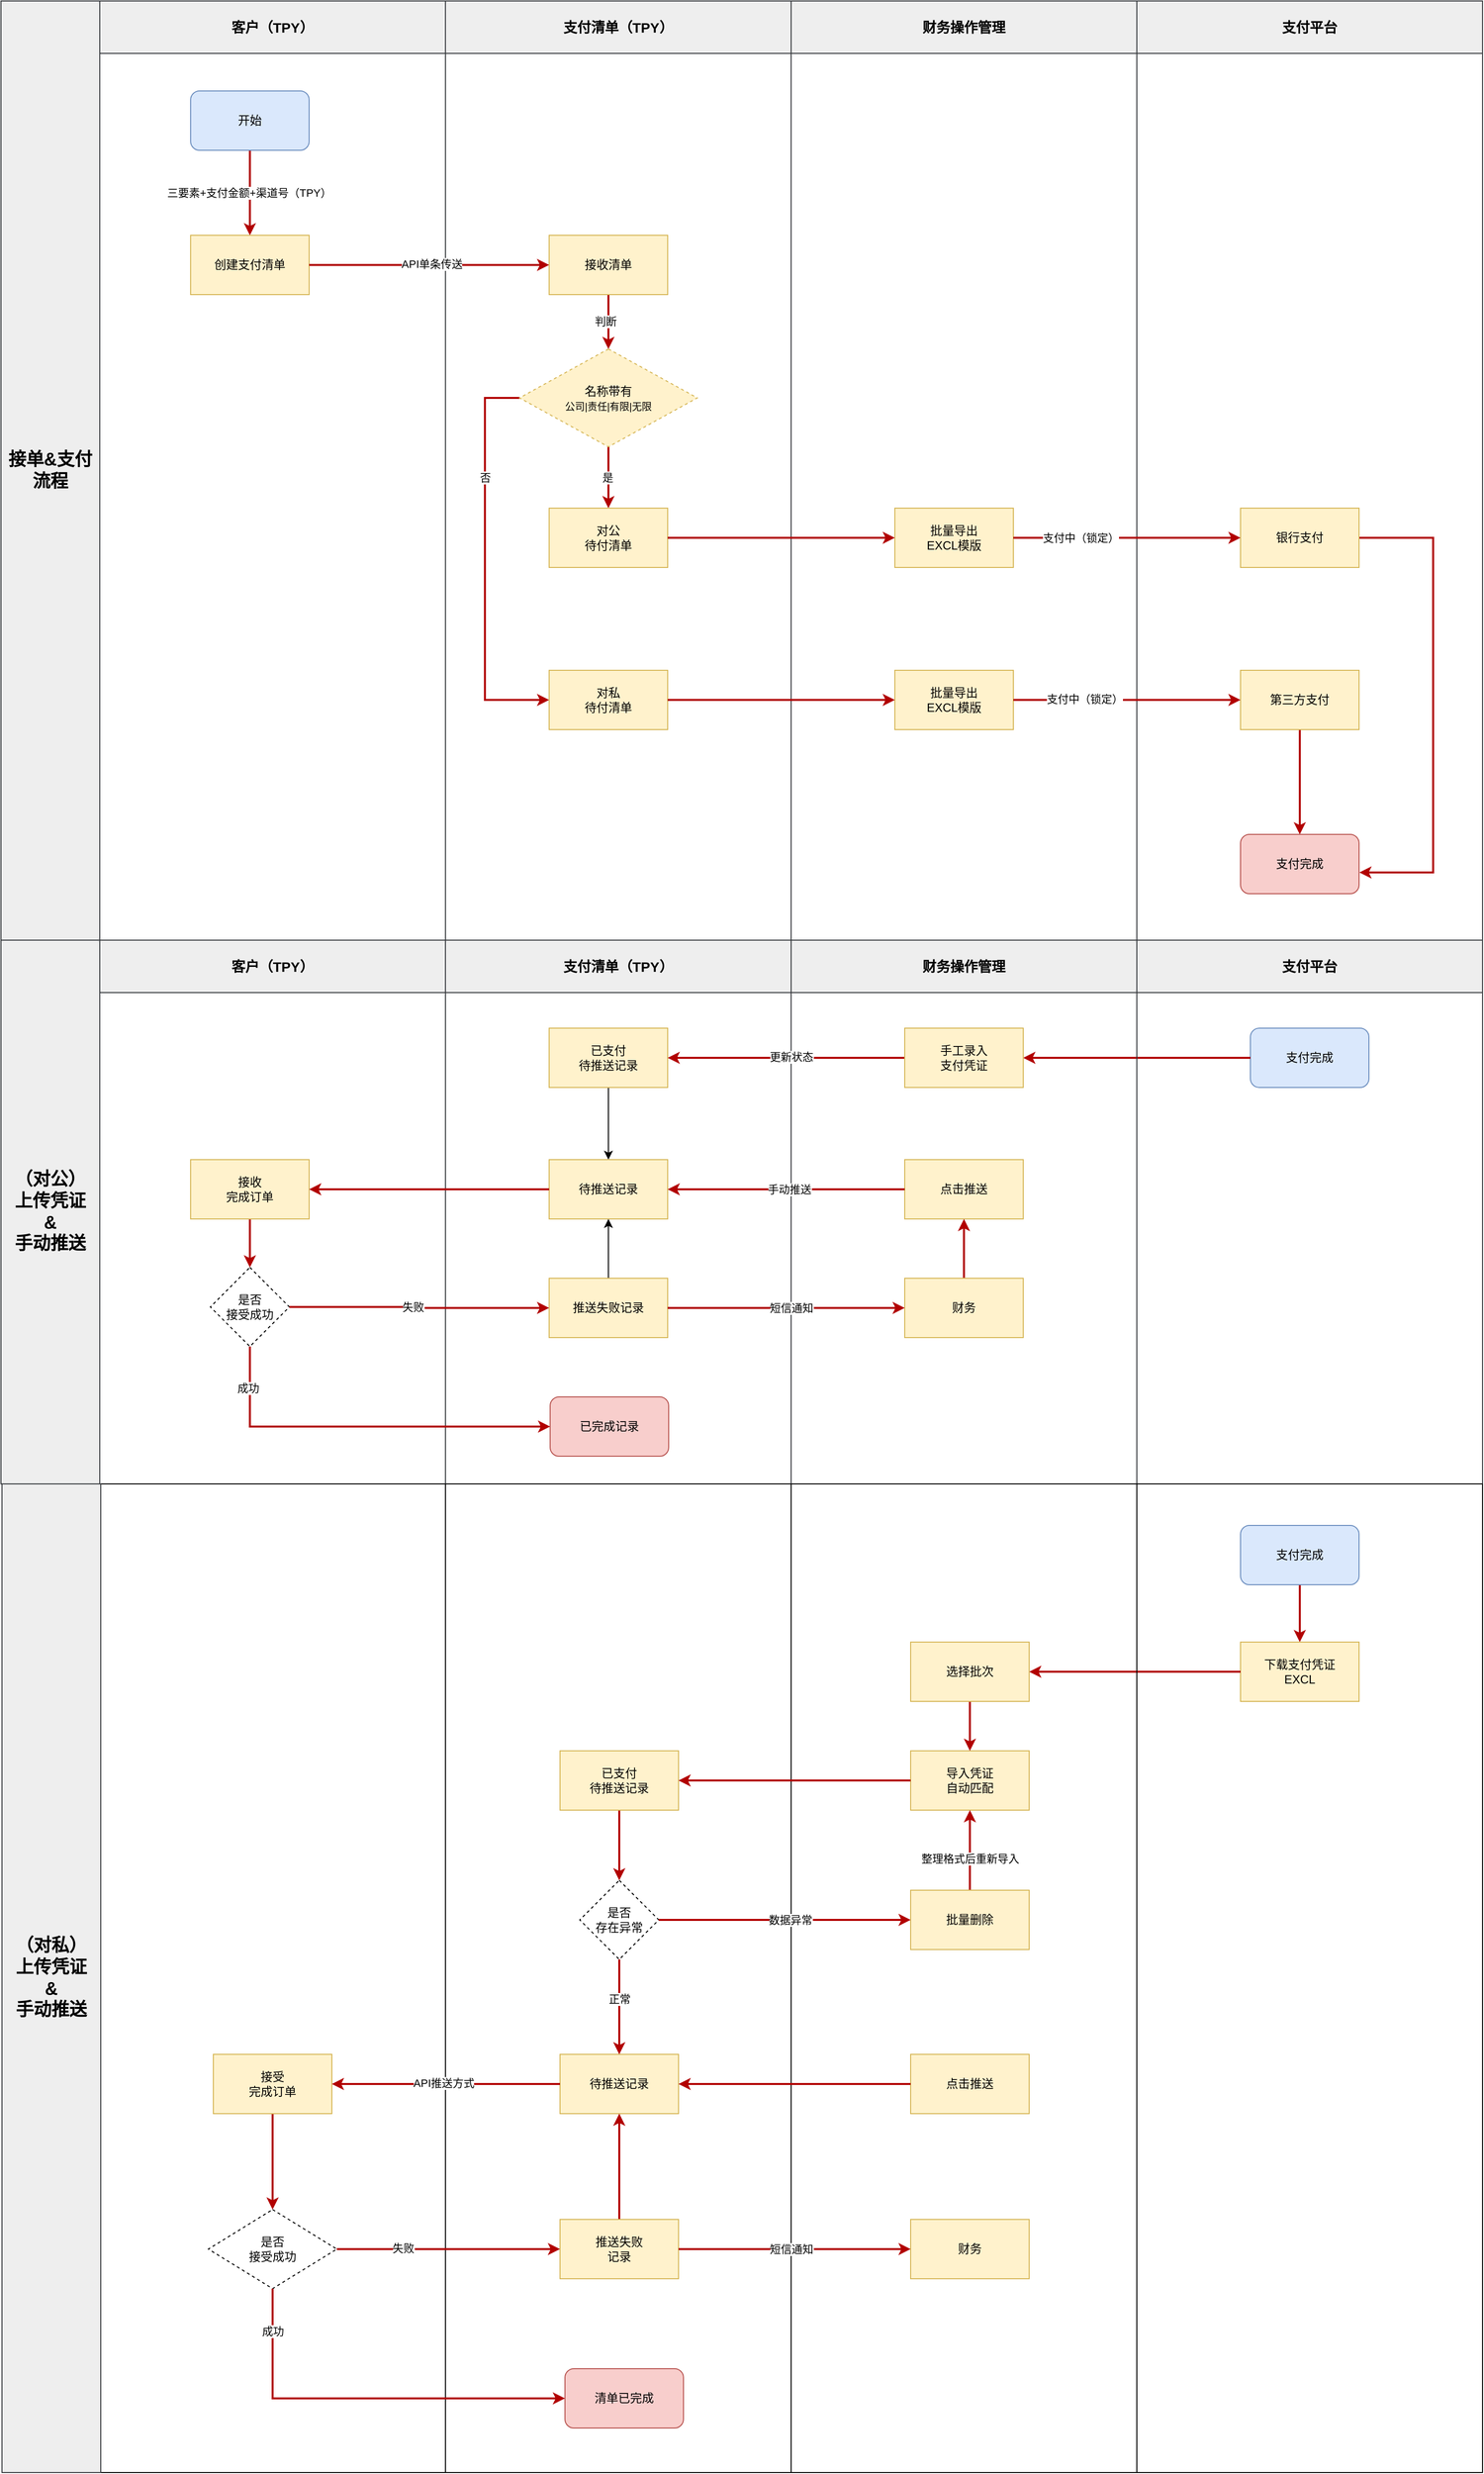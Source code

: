 <mxfile version="21.6.8" type="github">
  <diagram name="第 1 页" id="fxrkG2htSmhJT_0z3Aou">
    <mxGraphModel dx="2261" dy="790" grid="1" gridSize="10" guides="1" tooltips="1" connect="1" arrows="1" fold="1" page="1" pageScale="1" pageWidth="827" pageHeight="1169" math="0" shadow="0">
      <root>
        <mxCell id="0" />
        <mxCell id="1" parent="0" />
        <mxCell id="FZ6v5sqUs1EsnQ-WUJlG-2" value="客户（TPY）" style="swimlane;whiteSpace=wrap;html=1;startSize=53;movable=1;resizable=1;rotatable=1;deletable=1;editable=1;locked=0;connectable=1;fillColor=#eeeeee;strokeColor=#36393d;fontSize=14;" parent="1" vertex="1">
          <mxGeometry x="-680" y="30" width="350" height="950" as="geometry">
            <mxRectangle x="110" y="180" width="140" height="30" as="alternateBounds" />
          </mxGeometry>
        </mxCell>
        <mxCell id="FZ6v5sqUs1EsnQ-WUJlG-105" style="edgeStyle=orthogonalEdgeStyle;rounded=0;orthogonalLoop=1;jettySize=auto;html=1;exitX=0.5;exitY=1;exitDx=0;exitDy=0;entryX=0.5;entryY=0;entryDx=0;entryDy=0;fillColor=#e51400;strokeColor=#B20000;strokeWidth=2;" parent="FZ6v5sqUs1EsnQ-WUJlG-2" source="FZ6v5sqUs1EsnQ-WUJlG-101" target="FZ6v5sqUs1EsnQ-WUJlG-103" edge="1">
          <mxGeometry relative="1" as="geometry" />
        </mxCell>
        <mxCell id="FZ6v5sqUs1EsnQ-WUJlG-106" value="三要素+支付金额+渠道号（TPY）" style="edgeLabel;html=1;align=center;verticalAlign=middle;resizable=0;points=[];" parent="FZ6v5sqUs1EsnQ-WUJlG-105" vertex="1" connectable="0">
          <mxGeometry y="-1" relative="1" as="geometry">
            <mxPoint as="offset" />
          </mxGeometry>
        </mxCell>
        <mxCell id="FZ6v5sqUs1EsnQ-WUJlG-101" value="开始" style="rounded=1;whiteSpace=wrap;html=1;verticalAlign=middle;align=center;fillColor=#dae8fc;strokeColor=#6c8ebf;" parent="FZ6v5sqUs1EsnQ-WUJlG-2" vertex="1">
          <mxGeometry x="92" y="91" width="120" height="60" as="geometry" />
        </mxCell>
        <mxCell id="FZ6v5sqUs1EsnQ-WUJlG-103" value="创建支付清单" style="rounded=0;whiteSpace=wrap;html=1;verticalAlign=middle;align=center;fillColor=#fff2cc;strokeColor=#d6b656;" parent="FZ6v5sqUs1EsnQ-WUJlG-2" vertex="1">
          <mxGeometry x="92" y="237" width="120" height="60" as="geometry" />
        </mxCell>
        <mxCell id="FZ6v5sqUs1EsnQ-WUJlG-98" value="接单&amp;amp;支付流程" style="rounded=0;whiteSpace=wrap;html=1;fillColor=#eeeeee;strokeColor=#36393d;fontSize=18;fontStyle=1" parent="1" vertex="1">
          <mxGeometry x="-780" y="30" width="100" height="950" as="geometry" />
        </mxCell>
        <mxCell id="FZ6v5sqUs1EsnQ-WUJlG-107" value="支付清单（TPY）" style="swimlane;whiteSpace=wrap;html=1;startSize=53;movable=1;resizable=1;rotatable=1;deletable=1;editable=1;locked=0;connectable=1;fillColor=#eeeeee;strokeColor=#36393d;fontSize=14;" parent="1" vertex="1">
          <mxGeometry x="-330" y="30" width="350" height="950" as="geometry">
            <mxRectangle x="110" y="180" width="140" height="30" as="alternateBounds" />
          </mxGeometry>
        </mxCell>
        <mxCell id="FZ6v5sqUs1EsnQ-WUJlG-119" style="edgeStyle=orthogonalEdgeStyle;rounded=0;orthogonalLoop=1;jettySize=auto;html=1;exitX=0.5;exitY=1;exitDx=0;exitDy=0;entryX=0.5;entryY=0;entryDx=0;entryDy=0;fillColor=#e51400;strokeColor=#B20000;strokeWidth=2;" parent="FZ6v5sqUs1EsnQ-WUJlG-107" source="FZ6v5sqUs1EsnQ-WUJlG-111" target="FZ6v5sqUs1EsnQ-WUJlG-114" edge="1">
          <mxGeometry relative="1" as="geometry" />
        </mxCell>
        <mxCell id="FZ6v5sqUs1EsnQ-WUJlG-156" value="判断" style="edgeLabel;html=1;align=center;verticalAlign=middle;resizable=0;points=[];" parent="FZ6v5sqUs1EsnQ-WUJlG-119" vertex="1" connectable="0">
          <mxGeometry x="-0.025" y="-3" relative="1" as="geometry">
            <mxPoint as="offset" />
          </mxGeometry>
        </mxCell>
        <mxCell id="FZ6v5sqUs1EsnQ-WUJlG-111" value="接收清单" style="rounded=0;whiteSpace=wrap;html=1;verticalAlign=middle;align=center;fillColor=#fff2cc;strokeColor=#d6b656;" parent="FZ6v5sqUs1EsnQ-WUJlG-107" vertex="1">
          <mxGeometry x="105" y="237" width="120" height="60" as="geometry" />
        </mxCell>
        <mxCell id="FZ6v5sqUs1EsnQ-WUJlG-123" style="edgeStyle=orthogonalEdgeStyle;rounded=0;orthogonalLoop=1;jettySize=auto;html=1;exitX=0.5;exitY=1;exitDx=0;exitDy=0;entryX=0.5;entryY=0;entryDx=0;entryDy=0;fillColor=#e51400;strokeColor=#B20000;strokeWidth=2;" parent="FZ6v5sqUs1EsnQ-WUJlG-107" source="FZ6v5sqUs1EsnQ-WUJlG-114" target="FZ6v5sqUs1EsnQ-WUJlG-122" edge="1">
          <mxGeometry relative="1" as="geometry" />
        </mxCell>
        <mxCell id="FZ6v5sqUs1EsnQ-WUJlG-124" value="是" style="edgeLabel;html=1;align=center;verticalAlign=middle;resizable=0;points=[];" parent="FZ6v5sqUs1EsnQ-WUJlG-123" vertex="1" connectable="0">
          <mxGeometry relative="1" as="geometry">
            <mxPoint x="-1" as="offset" />
          </mxGeometry>
        </mxCell>
        <mxCell id="FZ6v5sqUs1EsnQ-WUJlG-133" style="edgeStyle=orthogonalEdgeStyle;rounded=0;orthogonalLoop=1;jettySize=auto;html=1;exitX=0;exitY=0.5;exitDx=0;exitDy=0;entryX=0;entryY=0.5;entryDx=0;entryDy=0;fillColor=#e51400;strokeColor=#B20000;strokeWidth=2;" parent="FZ6v5sqUs1EsnQ-WUJlG-107" source="FZ6v5sqUs1EsnQ-WUJlG-114" target="FZ6v5sqUs1EsnQ-WUJlG-132" edge="1">
          <mxGeometry relative="1" as="geometry">
            <Array as="points">
              <mxPoint x="40" y="402" />
              <mxPoint x="40" y="707" />
            </Array>
          </mxGeometry>
        </mxCell>
        <mxCell id="FZ6v5sqUs1EsnQ-WUJlG-135" value="否" style="edgeLabel;html=1;align=center;verticalAlign=middle;resizable=0;points=[];" parent="FZ6v5sqUs1EsnQ-WUJlG-133" vertex="1" connectable="0">
          <mxGeometry x="-0.154" relative="1" as="geometry">
            <mxPoint y="-56" as="offset" />
          </mxGeometry>
        </mxCell>
        <mxCell id="FZ6v5sqUs1EsnQ-WUJlG-114" value="名称带有&lt;br style=&quot;border-color: var(--border-color); font-size: 10px;&quot;&gt;&lt;span style=&quot;font-size: 10px;&quot;&gt;公司|责任|有限|无限&lt;/span&gt;" style="rhombus;whiteSpace=wrap;html=1;dashed=1;fillColor=#fff2cc;strokeColor=#d6b656;" parent="FZ6v5sqUs1EsnQ-WUJlG-107" vertex="1">
          <mxGeometry x="75" y="352" width="180" height="99" as="geometry" />
        </mxCell>
        <mxCell id="FZ6v5sqUs1EsnQ-WUJlG-122" value="对公&lt;br&gt;待付清单" style="rounded=0;whiteSpace=wrap;html=1;verticalAlign=middle;align=center;fillColor=#fff2cc;strokeColor=#d6b656;" parent="FZ6v5sqUs1EsnQ-WUJlG-107" vertex="1">
          <mxGeometry x="105" y="513" width="120" height="60" as="geometry" />
        </mxCell>
        <mxCell id="FZ6v5sqUs1EsnQ-WUJlG-132" value="对私&lt;br&gt;待付清单" style="rounded=0;whiteSpace=wrap;html=1;verticalAlign=middle;align=center;fillColor=#fff2cc;strokeColor=#d6b656;" parent="FZ6v5sqUs1EsnQ-WUJlG-107" vertex="1">
          <mxGeometry x="105" y="677" width="120" height="60" as="geometry" />
        </mxCell>
        <mxCell id="FZ6v5sqUs1EsnQ-WUJlG-120" style="edgeStyle=orthogonalEdgeStyle;rounded=0;orthogonalLoop=1;jettySize=auto;html=1;exitX=1;exitY=0.5;exitDx=0;exitDy=0;entryX=0;entryY=0.5;entryDx=0;entryDy=0;fillColor=#e51400;strokeColor=#B20000;strokeWidth=2;" parent="1" source="FZ6v5sqUs1EsnQ-WUJlG-103" target="FZ6v5sqUs1EsnQ-WUJlG-111" edge="1">
          <mxGeometry relative="1" as="geometry" />
        </mxCell>
        <mxCell id="FZ6v5sqUs1EsnQ-WUJlG-121" value="API单条传送" style="edgeLabel;html=1;align=center;verticalAlign=middle;resizable=0;points=[];" parent="FZ6v5sqUs1EsnQ-WUJlG-120" vertex="1" connectable="0">
          <mxGeometry x="0.021" relative="1" as="geometry">
            <mxPoint y="-1" as="offset" />
          </mxGeometry>
        </mxCell>
        <mxCell id="FZ6v5sqUs1EsnQ-WUJlG-136" value="财务操作管理" style="swimlane;whiteSpace=wrap;html=1;startSize=53;movable=1;resizable=1;rotatable=1;deletable=1;editable=1;locked=0;connectable=1;fillColor=#eeeeee;strokeColor=#36393d;fontSize=14;" parent="1" vertex="1">
          <mxGeometry x="20" y="30" width="350" height="950" as="geometry">
            <mxRectangle x="110" y="180" width="140" height="30" as="alternateBounds" />
          </mxGeometry>
        </mxCell>
        <mxCell id="FZ6v5sqUs1EsnQ-WUJlG-144" value="批量导出&lt;br&gt;EXCL模版" style="rounded=0;whiteSpace=wrap;html=1;verticalAlign=middle;align=center;fillColor=#fff2cc;strokeColor=#d6b656;" parent="FZ6v5sqUs1EsnQ-WUJlG-136" vertex="1">
          <mxGeometry x="105" y="513" width="120" height="60" as="geometry" />
        </mxCell>
        <mxCell id="FZ6v5sqUs1EsnQ-WUJlG-145" value="批量导出&lt;br&gt;EXCL模版" style="rounded=0;whiteSpace=wrap;html=1;verticalAlign=middle;align=center;fillColor=#fff2cc;strokeColor=#d6b656;" parent="FZ6v5sqUs1EsnQ-WUJlG-136" vertex="1">
          <mxGeometry x="105" y="677" width="120" height="60" as="geometry" />
        </mxCell>
        <mxCell id="FZ6v5sqUs1EsnQ-WUJlG-146" style="edgeStyle=orthogonalEdgeStyle;rounded=0;orthogonalLoop=1;jettySize=auto;html=1;exitX=1;exitY=0.5;exitDx=0;exitDy=0;entryX=0;entryY=0.5;entryDx=0;entryDy=0;fillColor=#e51400;strokeColor=#B20000;strokeWidth=2;" parent="1" source="FZ6v5sqUs1EsnQ-WUJlG-122" target="FZ6v5sqUs1EsnQ-WUJlG-144" edge="1">
          <mxGeometry relative="1" as="geometry" />
        </mxCell>
        <mxCell id="FZ6v5sqUs1EsnQ-WUJlG-147" style="edgeStyle=orthogonalEdgeStyle;rounded=0;orthogonalLoop=1;jettySize=auto;html=1;exitX=1;exitY=0.5;exitDx=0;exitDy=0;entryX=0;entryY=0.5;entryDx=0;entryDy=0;fillColor=#e51400;strokeColor=#B20000;strokeWidth=2;" parent="1" source="FZ6v5sqUs1EsnQ-WUJlG-132" target="FZ6v5sqUs1EsnQ-WUJlG-145" edge="1">
          <mxGeometry relative="1" as="geometry" />
        </mxCell>
        <mxCell id="FZ6v5sqUs1EsnQ-WUJlG-148" value="支付平台" style="swimlane;whiteSpace=wrap;html=1;startSize=53;movable=1;resizable=1;rotatable=1;deletable=1;editable=1;locked=0;connectable=1;fillColor=#eeeeee;strokeColor=#36393d;fontSize=14;" parent="1" vertex="1">
          <mxGeometry x="370" y="30" width="350" height="950" as="geometry">
            <mxRectangle x="110" y="180" width="140" height="30" as="alternateBounds" />
          </mxGeometry>
        </mxCell>
        <mxCell id="FZ6v5sqUs1EsnQ-WUJlG-155" style="edgeStyle=orthogonalEdgeStyle;rounded=0;orthogonalLoop=1;jettySize=auto;html=1;exitX=1;exitY=0.5;exitDx=0;exitDy=0;entryX=1.003;entryY=0.641;entryDx=0;entryDy=0;entryPerimeter=0;fillColor=#e51400;strokeColor=#B20000;strokeWidth=2;" parent="FZ6v5sqUs1EsnQ-WUJlG-148" source="FZ6v5sqUs1EsnQ-WUJlG-149" target="FZ6v5sqUs1EsnQ-WUJlG-153" edge="1">
          <mxGeometry relative="1" as="geometry">
            <Array as="points">
              <mxPoint x="300" y="543" />
              <mxPoint x="300" y="881" />
            </Array>
          </mxGeometry>
        </mxCell>
        <mxCell id="FZ6v5sqUs1EsnQ-WUJlG-149" value="银行支付" style="rounded=0;whiteSpace=wrap;html=1;verticalAlign=middle;align=center;fillColor=#fff2cc;strokeColor=#d6b656;" parent="FZ6v5sqUs1EsnQ-WUJlG-148" vertex="1">
          <mxGeometry x="105" y="513" width="120" height="60" as="geometry" />
        </mxCell>
        <mxCell id="FZ6v5sqUs1EsnQ-WUJlG-154" style="edgeStyle=orthogonalEdgeStyle;rounded=0;orthogonalLoop=1;jettySize=auto;html=1;exitX=0.5;exitY=1;exitDx=0;exitDy=0;entryX=0.5;entryY=0;entryDx=0;entryDy=0;fillColor=#e51400;strokeColor=#B20000;strokeWidth=2;" parent="FZ6v5sqUs1EsnQ-WUJlG-148" source="FZ6v5sqUs1EsnQ-WUJlG-150" target="FZ6v5sqUs1EsnQ-WUJlG-153" edge="1">
          <mxGeometry relative="1" as="geometry" />
        </mxCell>
        <mxCell id="FZ6v5sqUs1EsnQ-WUJlG-150" value="第三方支付" style="rounded=0;whiteSpace=wrap;html=1;verticalAlign=middle;align=center;fillColor=#fff2cc;strokeColor=#d6b656;" parent="FZ6v5sqUs1EsnQ-WUJlG-148" vertex="1">
          <mxGeometry x="105" y="677" width="120" height="60" as="geometry" />
        </mxCell>
        <mxCell id="FZ6v5sqUs1EsnQ-WUJlG-153" value="支付完成" style="rounded=1;whiteSpace=wrap;html=1;fillColor=#f8cecc;strokeColor=#b85450;" parent="FZ6v5sqUs1EsnQ-WUJlG-148" vertex="1">
          <mxGeometry x="105" y="843" width="120" height="60" as="geometry" />
        </mxCell>
        <mxCell id="FZ6v5sqUs1EsnQ-WUJlG-151" style="edgeStyle=orthogonalEdgeStyle;rounded=0;orthogonalLoop=1;jettySize=auto;html=1;exitX=1;exitY=0.5;exitDx=0;exitDy=0;entryX=0;entryY=0.5;entryDx=0;entryDy=0;fillColor=#e51400;strokeColor=#B20000;strokeWidth=2;" parent="1" source="FZ6v5sqUs1EsnQ-WUJlG-144" target="FZ6v5sqUs1EsnQ-WUJlG-149" edge="1">
          <mxGeometry relative="1" as="geometry" />
        </mxCell>
        <mxCell id="FZ6v5sqUs1EsnQ-WUJlG-157" value="支付中（锁定）" style="edgeLabel;html=1;align=center;verticalAlign=middle;resizable=0;points=[];" parent="FZ6v5sqUs1EsnQ-WUJlG-151" vertex="1" connectable="0">
          <mxGeometry x="-0.408" y="-3" relative="1" as="geometry">
            <mxPoint y="-3" as="offset" />
          </mxGeometry>
        </mxCell>
        <mxCell id="FZ6v5sqUs1EsnQ-WUJlG-152" style="edgeStyle=orthogonalEdgeStyle;rounded=0;orthogonalLoop=1;jettySize=auto;html=1;exitX=1;exitY=0.5;exitDx=0;exitDy=0;entryX=0;entryY=0.5;entryDx=0;entryDy=0;fillColor=#e51400;strokeColor=#B20000;strokeWidth=2;" parent="1" source="FZ6v5sqUs1EsnQ-WUJlG-145" target="FZ6v5sqUs1EsnQ-WUJlG-150" edge="1">
          <mxGeometry relative="1" as="geometry" />
        </mxCell>
        <mxCell id="FZ6v5sqUs1EsnQ-WUJlG-158" value="支付中（锁定）" style="edgeLabel;html=1;align=center;verticalAlign=middle;resizable=0;points=[];" parent="FZ6v5sqUs1EsnQ-WUJlG-152" vertex="1" connectable="0">
          <mxGeometry x="-0.378" y="2" relative="1" as="geometry">
            <mxPoint y="1" as="offset" />
          </mxGeometry>
        </mxCell>
        <mxCell id="FZ6v5sqUs1EsnQ-WUJlG-164" value="客户（TPY）" style="swimlane;whiteSpace=wrap;html=1;startSize=53;movable=1;resizable=1;rotatable=1;deletable=1;editable=1;locked=0;connectable=1;fillColor=#eeeeee;strokeColor=#36393d;fontSize=14;" parent="1" vertex="1">
          <mxGeometry x="-680" y="980" width="350" height="550" as="geometry">
            <mxRectangle x="110" y="180" width="140" height="30" as="alternateBounds" />
          </mxGeometry>
        </mxCell>
        <mxCell id="FZ6v5sqUs1EsnQ-WUJlG-233" style="edgeStyle=orthogonalEdgeStyle;rounded=0;orthogonalLoop=1;jettySize=auto;html=1;exitX=0.5;exitY=1;exitDx=0;exitDy=0;entryX=0.5;entryY=0;entryDx=0;entryDy=0;strokeWidth=2;fillColor=#e51400;strokeColor=#B20000;" parent="FZ6v5sqUs1EsnQ-WUJlG-164" source="FZ6v5sqUs1EsnQ-WUJlG-168" target="FZ6v5sqUs1EsnQ-WUJlG-232" edge="1">
          <mxGeometry relative="1" as="geometry" />
        </mxCell>
        <mxCell id="FZ6v5sqUs1EsnQ-WUJlG-168" value="接收&lt;br&gt;完成订单" style="rounded=0;whiteSpace=wrap;html=1;verticalAlign=middle;align=center;fillColor=#fff2cc;strokeColor=#d6b656;" parent="FZ6v5sqUs1EsnQ-WUJlG-164" vertex="1">
          <mxGeometry x="92" y="222" width="120" height="60" as="geometry" />
        </mxCell>
        <mxCell id="FZ6v5sqUs1EsnQ-WUJlG-232" value="是否&lt;br&gt;接受成功" style="rhombus;whiteSpace=wrap;html=1;dashed=1;" parent="FZ6v5sqUs1EsnQ-WUJlG-164" vertex="1">
          <mxGeometry x="112" y="331" width="80" height="80" as="geometry" />
        </mxCell>
        <mxCell id="FZ6v5sqUs1EsnQ-WUJlG-213" value="" style="swimlane;startSize=0;" parent="FZ6v5sqUs1EsnQ-WUJlG-164" vertex="1">
          <mxGeometry y="550" width="350" height="1000" as="geometry" />
        </mxCell>
        <mxCell id="FZ6v5sqUs1EsnQ-WUJlG-255" style="edgeStyle=orthogonalEdgeStyle;rounded=0;orthogonalLoop=1;jettySize=auto;html=1;exitX=0.5;exitY=1;exitDx=0;exitDy=0;entryX=0.5;entryY=0;entryDx=0;entryDy=0;fillColor=#e51400;strokeColor=#B20000;strokeWidth=2;" parent="FZ6v5sqUs1EsnQ-WUJlG-213" source="FZ6v5sqUs1EsnQ-WUJlG-225" target="FZ6v5sqUs1EsnQ-WUJlG-253" edge="1">
          <mxGeometry relative="1" as="geometry" />
        </mxCell>
        <mxCell id="FZ6v5sqUs1EsnQ-WUJlG-225" value="接受&lt;br&gt;完成订单" style="rounded=0;whiteSpace=wrap;html=1;verticalAlign=middle;align=center;fillColor=#fff2cc;strokeColor=#d6b656;" parent="FZ6v5sqUs1EsnQ-WUJlG-213" vertex="1">
          <mxGeometry x="115" y="577" width="120" height="60" as="geometry" />
        </mxCell>
        <mxCell id="FZ6v5sqUs1EsnQ-WUJlG-253" value="是否&lt;br&gt;接受成功" style="rhombus;whiteSpace=wrap;html=1;dashed=1;" parent="FZ6v5sqUs1EsnQ-WUJlG-213" vertex="1">
          <mxGeometry x="110" y="734" width="130" height="80" as="geometry" />
        </mxCell>
        <mxCell id="FZ6v5sqUs1EsnQ-WUJlG-169" value="（对公）&lt;br&gt;上传凭证&lt;br&gt;&amp;amp;&lt;br&gt;手动推送" style="rounded=0;whiteSpace=wrap;html=1;fillColor=#eeeeee;strokeColor=#36393d;fontSize=18;fontStyle=1" parent="1" vertex="1">
          <mxGeometry x="-780" y="980" width="100" height="550" as="geometry" />
        </mxCell>
        <mxCell id="FZ6v5sqUs1EsnQ-WUJlG-170" value="支付清单（TPY）" style="swimlane;whiteSpace=wrap;html=1;startSize=53;movable=1;resizable=1;rotatable=1;deletable=1;editable=1;locked=0;connectable=1;fillColor=#eeeeee;strokeColor=#36393d;fontSize=14;" parent="1" vertex="1">
          <mxGeometry x="-330" y="980" width="350" height="550" as="geometry">
            <mxRectangle x="110" y="180" width="140" height="30" as="alternateBounds" />
          </mxGeometry>
        </mxCell>
        <mxCell id="FZ6v5sqUs1EsnQ-WUJlG-231" style="edgeStyle=orthogonalEdgeStyle;rounded=0;orthogonalLoop=1;jettySize=auto;html=1;exitX=0.5;exitY=1;exitDx=0;exitDy=0;entryX=0.5;entryY=0;entryDx=0;entryDy=0;" parent="FZ6v5sqUs1EsnQ-WUJlG-170" source="FZ6v5sqUs1EsnQ-WUJlG-173" target="FZ6v5sqUs1EsnQ-WUJlG-228" edge="1">
          <mxGeometry relative="1" as="geometry" />
        </mxCell>
        <mxCell id="FZ6v5sqUs1EsnQ-WUJlG-173" value="已支付&lt;br&gt;待推送记录" style="rounded=0;whiteSpace=wrap;html=1;verticalAlign=middle;align=center;fillColor=#fff2cc;strokeColor=#d6b656;" parent="FZ6v5sqUs1EsnQ-WUJlG-170" vertex="1">
          <mxGeometry x="105" y="89" width="120" height="60" as="geometry" />
        </mxCell>
        <mxCell id="FZ6v5sqUs1EsnQ-WUJlG-228" value="待推送记录" style="rounded=0;whiteSpace=wrap;html=1;verticalAlign=middle;align=center;fillColor=#fff2cc;strokeColor=#d6b656;" parent="FZ6v5sqUs1EsnQ-WUJlG-170" vertex="1">
          <mxGeometry x="105" y="222" width="120" height="60" as="geometry" />
        </mxCell>
        <mxCell id="FZ6v5sqUs1EsnQ-WUJlG-193" value="已完成记录" style="rounded=1;whiteSpace=wrap;html=1;fillColor=#f8cecc;strokeColor=#b85450;" parent="FZ6v5sqUs1EsnQ-WUJlG-170" vertex="1">
          <mxGeometry x="106" y="462" width="120" height="60" as="geometry" />
        </mxCell>
        <mxCell id="kbjK1IBCzuBrz2MPu3hV-1" style="edgeStyle=orthogonalEdgeStyle;rounded=0;orthogonalLoop=1;jettySize=auto;html=1;exitX=0.5;exitY=0;exitDx=0;exitDy=0;entryX=0.5;entryY=1;entryDx=0;entryDy=0;" edge="1" parent="FZ6v5sqUs1EsnQ-WUJlG-170" source="FZ6v5sqUs1EsnQ-WUJlG-240" target="FZ6v5sqUs1EsnQ-WUJlG-228">
          <mxGeometry relative="1" as="geometry" />
        </mxCell>
        <mxCell id="FZ6v5sqUs1EsnQ-WUJlG-240" value="推送失败记录" style="rounded=0;whiteSpace=wrap;html=1;verticalAlign=middle;align=center;fillColor=#fff2cc;strokeColor=#d6b656;" parent="FZ6v5sqUs1EsnQ-WUJlG-170" vertex="1">
          <mxGeometry x="105" y="342" width="120" height="60" as="geometry" />
        </mxCell>
        <mxCell id="FZ6v5sqUs1EsnQ-WUJlG-216" value="（对私）&lt;br&gt;上传凭证&lt;br&gt;&amp;amp;&lt;br&gt;手动推送" style="rounded=0;whiteSpace=wrap;html=1;fillColor=#eeeeee;strokeColor=#36393d;fontSize=18;fontStyle=1" parent="FZ6v5sqUs1EsnQ-WUJlG-170" vertex="1">
          <mxGeometry x="-449" y="550" width="100" height="1000" as="geometry" />
        </mxCell>
        <mxCell id="FZ6v5sqUs1EsnQ-WUJlG-212" value="" style="swimlane;startSize=0;" parent="FZ6v5sqUs1EsnQ-WUJlG-170" vertex="1">
          <mxGeometry y="550" width="350" height="1000" as="geometry" />
        </mxCell>
        <mxCell id="FZ6v5sqUs1EsnQ-WUJlG-266" style="edgeStyle=orthogonalEdgeStyle;rounded=0;orthogonalLoop=1;jettySize=auto;html=1;exitX=0.5;exitY=1;exitDx=0;exitDy=0;entryX=0.5;entryY=0;entryDx=0;entryDy=0;fillColor=#e51400;strokeColor=#B20000;strokeWidth=2;" parent="FZ6v5sqUs1EsnQ-WUJlG-212" source="FZ6v5sqUs1EsnQ-WUJlG-222" target="FZ6v5sqUs1EsnQ-WUJlG-258" edge="1">
          <mxGeometry relative="1" as="geometry" />
        </mxCell>
        <mxCell id="FZ6v5sqUs1EsnQ-WUJlG-222" value="已支付&lt;br&gt;待推送记录" style="rounded=0;whiteSpace=wrap;html=1;verticalAlign=middle;align=center;fillColor=#fff2cc;strokeColor=#d6b656;" parent="FZ6v5sqUs1EsnQ-WUJlG-212" vertex="1">
          <mxGeometry x="116" y="270" width="120" height="60" as="geometry" />
        </mxCell>
        <mxCell id="FZ6v5sqUs1EsnQ-WUJlG-224" value="待推送记录" style="rounded=0;whiteSpace=wrap;html=1;verticalAlign=middle;align=center;fillColor=#fff2cc;strokeColor=#d6b656;" parent="FZ6v5sqUs1EsnQ-WUJlG-212" vertex="1">
          <mxGeometry x="116" y="577" width="120" height="60" as="geometry" />
        </mxCell>
        <mxCell id="FZ6v5sqUs1EsnQ-WUJlG-256" value="清单已完成" style="rounded=1;whiteSpace=wrap;html=1;fillColor=#f8cecc;strokeColor=#b85450;" parent="FZ6v5sqUs1EsnQ-WUJlG-212" vertex="1">
          <mxGeometry x="121" y="895" width="120" height="60" as="geometry" />
        </mxCell>
        <mxCell id="FZ6v5sqUs1EsnQ-WUJlG-269" style="edgeStyle=orthogonalEdgeStyle;rounded=0;orthogonalLoop=1;jettySize=auto;html=1;exitX=0.5;exitY=1;exitDx=0;exitDy=0;entryX=0.5;entryY=0;entryDx=0;entryDy=0;fillColor=#e51400;strokeColor=#B20000;strokeWidth=2;" parent="FZ6v5sqUs1EsnQ-WUJlG-212" source="FZ6v5sqUs1EsnQ-WUJlG-258" target="FZ6v5sqUs1EsnQ-WUJlG-224" edge="1">
          <mxGeometry relative="1" as="geometry" />
        </mxCell>
        <mxCell id="FZ6v5sqUs1EsnQ-WUJlG-270" value="正常" style="edgeLabel;html=1;align=center;verticalAlign=middle;resizable=0;points=[];" parent="FZ6v5sqUs1EsnQ-WUJlG-269" vertex="1" connectable="0">
          <mxGeometry x="-0.213" relative="1" as="geometry">
            <mxPoint y="2" as="offset" />
          </mxGeometry>
        </mxCell>
        <mxCell id="FZ6v5sqUs1EsnQ-WUJlG-258" value="是否&lt;br&gt;存在异常" style="rhombus;whiteSpace=wrap;html=1;dashed=1;" parent="FZ6v5sqUs1EsnQ-WUJlG-212" vertex="1">
          <mxGeometry x="136" y="401" width="80" height="80" as="geometry" />
        </mxCell>
        <mxCell id="kbjK1IBCzuBrz2MPu3hV-11" style="edgeStyle=orthogonalEdgeStyle;rounded=0;orthogonalLoop=1;jettySize=auto;html=1;exitX=0.5;exitY=0;exitDx=0;exitDy=0;fillColor=#e51400;strokeColor=#B20000;strokeWidth=2;" edge="1" parent="FZ6v5sqUs1EsnQ-WUJlG-212" source="FZ6v5sqUs1EsnQ-WUJlG-226" target="FZ6v5sqUs1EsnQ-WUJlG-224">
          <mxGeometry relative="1" as="geometry" />
        </mxCell>
        <mxCell id="FZ6v5sqUs1EsnQ-WUJlG-226" value="推送失败&lt;br&gt;记录" style="rounded=0;whiteSpace=wrap;html=1;verticalAlign=middle;align=center;fillColor=#fff2cc;strokeColor=#d6b656;" parent="FZ6v5sqUs1EsnQ-WUJlG-212" vertex="1">
          <mxGeometry x="116" y="744" width="120" height="60" as="geometry" />
        </mxCell>
        <mxCell id="FZ6v5sqUs1EsnQ-WUJlG-188" value="支付平台" style="swimlane;whiteSpace=wrap;html=1;startSize=53;movable=1;resizable=1;rotatable=1;deletable=1;editable=1;locked=0;connectable=1;fillColor=#eeeeee;strokeColor=#36393d;fontSize=14;" parent="1" vertex="1">
          <mxGeometry x="370" y="980" width="350" height="550" as="geometry">
            <mxRectangle x="110" y="180" width="140" height="30" as="alternateBounds" />
          </mxGeometry>
        </mxCell>
        <mxCell id="FZ6v5sqUs1EsnQ-WUJlG-167" value="支付完成" style="rounded=1;whiteSpace=wrap;html=1;verticalAlign=middle;align=center;fillColor=#dae8fc;strokeColor=#6c8ebf;" parent="FZ6v5sqUs1EsnQ-WUJlG-188" vertex="1">
          <mxGeometry x="115" y="89" width="120" height="60" as="geometry" />
        </mxCell>
        <mxCell id="FZ6v5sqUs1EsnQ-WUJlG-230" style="edgeStyle=orthogonalEdgeStyle;rounded=0;orthogonalLoop=1;jettySize=auto;html=1;exitX=0;exitY=0.5;exitDx=0;exitDy=0;entryX=1;entryY=0.5;entryDx=0;entryDy=0;strokeWidth=2;fillColor=#e51400;strokeColor=#B20000;" parent="1" source="FZ6v5sqUs1EsnQ-WUJlG-167" target="FZ6v5sqUs1EsnQ-WUJlG-198" edge="1">
          <mxGeometry relative="1" as="geometry" />
        </mxCell>
        <mxCell id="FZ6v5sqUs1EsnQ-WUJlG-235" style="edgeStyle=orthogonalEdgeStyle;rounded=0;orthogonalLoop=1;jettySize=auto;html=1;exitX=0;exitY=0.5;exitDx=0;exitDy=0;entryX=1;entryY=0.5;entryDx=0;entryDy=0;strokeWidth=2;fillColor=#e51400;strokeColor=#B20000;" parent="1" source="FZ6v5sqUs1EsnQ-WUJlG-228" target="FZ6v5sqUs1EsnQ-WUJlG-168" edge="1">
          <mxGeometry relative="1" as="geometry" />
        </mxCell>
        <mxCell id="FZ6v5sqUs1EsnQ-WUJlG-241" style="edgeStyle=orthogonalEdgeStyle;rounded=0;orthogonalLoop=1;jettySize=auto;html=1;exitX=1;exitY=0.5;exitDx=0;exitDy=0;entryX=0;entryY=0.5;entryDx=0;entryDy=0;strokeWidth=2;fillColor=#e51400;strokeColor=#B20000;" parent="1" source="FZ6v5sqUs1EsnQ-WUJlG-232" target="FZ6v5sqUs1EsnQ-WUJlG-240" edge="1">
          <mxGeometry relative="1" as="geometry" />
        </mxCell>
        <mxCell id="FZ6v5sqUs1EsnQ-WUJlG-249" value="失败" style="edgeLabel;html=1;align=center;verticalAlign=middle;resizable=0;points=[];" parent="FZ6v5sqUs1EsnQ-WUJlG-241" vertex="1" connectable="0">
          <mxGeometry x="-0.061" relative="1" as="geometry">
            <mxPoint x="1" as="offset" />
          </mxGeometry>
        </mxCell>
        <mxCell id="FZ6v5sqUs1EsnQ-WUJlG-247" style="edgeStyle=orthogonalEdgeStyle;rounded=0;orthogonalLoop=1;jettySize=auto;html=1;exitX=0.5;exitY=1;exitDx=0;exitDy=0;entryX=0;entryY=0.5;entryDx=0;entryDy=0;strokeWidth=2;fillColor=#e51400;strokeColor=#B20000;" parent="1" source="FZ6v5sqUs1EsnQ-WUJlG-232" target="FZ6v5sqUs1EsnQ-WUJlG-193" edge="1">
          <mxGeometry relative="1" as="geometry" />
        </mxCell>
        <mxCell id="FZ6v5sqUs1EsnQ-WUJlG-248" value="成功" style="edgeLabel;html=1;align=center;verticalAlign=middle;resizable=0;points=[];" parent="FZ6v5sqUs1EsnQ-WUJlG-247" vertex="1" connectable="0">
          <mxGeometry x="-0.783" y="-2" relative="1" as="geometry">
            <mxPoint as="offset" />
          </mxGeometry>
        </mxCell>
        <mxCell id="FZ6v5sqUs1EsnQ-WUJlG-278" style="edgeStyle=orthogonalEdgeStyle;rounded=0;orthogonalLoop=1;jettySize=auto;html=1;exitX=1;exitY=0.5;exitDx=0;exitDy=0;entryX=0;entryY=0.5;entryDx=0;entryDy=0;fillColor=#e51400;strokeColor=#B20000;strokeWidth=2;" parent="1" source="FZ6v5sqUs1EsnQ-WUJlG-253" target="FZ6v5sqUs1EsnQ-WUJlG-226" edge="1">
          <mxGeometry relative="1" as="geometry" />
        </mxCell>
        <mxCell id="FZ6v5sqUs1EsnQ-WUJlG-279" value="失败" style="edgeLabel;html=1;align=center;verticalAlign=middle;resizable=0;points=[];" parent="FZ6v5sqUs1EsnQ-WUJlG-278" vertex="1" connectable="0">
          <mxGeometry x="-0.335" y="3" relative="1" as="geometry">
            <mxPoint x="-8" y="2" as="offset" />
          </mxGeometry>
        </mxCell>
        <mxCell id="FZ6v5sqUs1EsnQ-WUJlG-273" style="edgeStyle=orthogonalEdgeStyle;rounded=0;orthogonalLoop=1;jettySize=auto;html=1;exitX=0;exitY=0.5;exitDx=0;exitDy=0;fillColor=#e51400;strokeColor=#B20000;strokeWidth=2;" parent="1" source="FZ6v5sqUs1EsnQ-WUJlG-224" target="FZ6v5sqUs1EsnQ-WUJlG-225" edge="1">
          <mxGeometry relative="1" as="geometry" />
        </mxCell>
        <mxCell id="FZ6v5sqUs1EsnQ-WUJlG-274" value="API推送方式" style="edgeLabel;html=1;align=center;verticalAlign=middle;resizable=0;points=[];" parent="FZ6v5sqUs1EsnQ-WUJlG-273" vertex="1" connectable="0">
          <mxGeometry x="0.24" relative="1" as="geometry">
            <mxPoint x="25" y="-1" as="offset" />
          </mxGeometry>
        </mxCell>
        <mxCell id="FZ6v5sqUs1EsnQ-WUJlG-280" style="edgeStyle=orthogonalEdgeStyle;rounded=0;orthogonalLoop=1;jettySize=auto;html=1;exitX=0.5;exitY=1;exitDx=0;exitDy=0;entryX=0;entryY=0.5;entryDx=0;entryDy=0;fillColor=#e51400;strokeColor=#B20000;strokeWidth=2;" parent="1" source="FZ6v5sqUs1EsnQ-WUJlG-253" target="FZ6v5sqUs1EsnQ-WUJlG-256" edge="1">
          <mxGeometry relative="1" as="geometry" />
        </mxCell>
        <mxCell id="FZ6v5sqUs1EsnQ-WUJlG-282" value="成功" style="edgeLabel;html=1;align=center;verticalAlign=middle;resizable=0;points=[];" parent="FZ6v5sqUs1EsnQ-WUJlG-280" vertex="1" connectable="0">
          <mxGeometry x="-0.792" relative="1" as="geometry">
            <mxPoint as="offset" />
          </mxGeometry>
        </mxCell>
        <mxCell id="FZ6v5sqUs1EsnQ-WUJlG-183" value="财务操作管理" style="swimlane;whiteSpace=wrap;html=1;startSize=53;movable=1;resizable=1;rotatable=1;deletable=1;editable=1;locked=0;connectable=1;fillColor=#eeeeee;strokeColor=#36393d;fontSize=14;" parent="1" vertex="1">
          <mxGeometry x="20" y="980" width="350" height="550" as="geometry">
            <mxRectangle x="110" y="180" width="140" height="30" as="alternateBounds" />
          </mxGeometry>
        </mxCell>
        <mxCell id="FZ6v5sqUs1EsnQ-WUJlG-229" value="点击推送" style="rounded=0;whiteSpace=wrap;html=1;verticalAlign=middle;align=center;fillColor=#fff2cc;strokeColor=#d6b656;" parent="FZ6v5sqUs1EsnQ-WUJlG-183" vertex="1">
          <mxGeometry x="115" y="222" width="120" height="60" as="geometry" />
        </mxCell>
        <mxCell id="kbjK1IBCzuBrz2MPu3hV-6" style="edgeStyle=orthogonalEdgeStyle;rounded=0;orthogonalLoop=1;jettySize=auto;html=1;exitX=0.5;exitY=0;exitDx=0;exitDy=0;entryX=0.5;entryY=1;entryDx=0;entryDy=0;strokeWidth=2;fillColor=#e51400;strokeColor=#B20000;" edge="1" parent="FZ6v5sqUs1EsnQ-WUJlG-183" source="kbjK1IBCzuBrz2MPu3hV-4" target="FZ6v5sqUs1EsnQ-WUJlG-229">
          <mxGeometry relative="1" as="geometry" />
        </mxCell>
        <mxCell id="kbjK1IBCzuBrz2MPu3hV-4" value="财务" style="rounded=0;whiteSpace=wrap;html=1;verticalAlign=middle;align=center;fillColor=#fff2cc;strokeColor=#d6b656;" vertex="1" parent="FZ6v5sqUs1EsnQ-WUJlG-183">
          <mxGeometry x="115" y="342" width="120" height="60" as="geometry" />
        </mxCell>
        <mxCell id="FZ6v5sqUs1EsnQ-WUJlG-204" style="edgeStyle=orthogonalEdgeStyle;rounded=0;orthogonalLoop=1;jettySize=auto;html=1;exitX=0;exitY=0.5;exitDx=0;exitDy=0;entryX=1;entryY=0.5;entryDx=0;entryDy=0;strokeWidth=2;fillColor=#e51400;strokeColor=#B20000;" parent="1" source="FZ6v5sqUs1EsnQ-WUJlG-198" target="FZ6v5sqUs1EsnQ-WUJlG-173" edge="1">
          <mxGeometry relative="1" as="geometry" />
        </mxCell>
        <mxCell id="FZ6v5sqUs1EsnQ-WUJlG-210" value="更新状态" style="edgeLabel;html=1;align=center;verticalAlign=middle;resizable=0;points=[];" parent="FZ6v5sqUs1EsnQ-WUJlG-204" vertex="1" connectable="0">
          <mxGeometry x="0.069" y="1" relative="1" as="geometry">
            <mxPoint x="13" y="-2" as="offset" />
          </mxGeometry>
        </mxCell>
        <mxCell id="kbjK1IBCzuBrz2MPu3hV-7" style="edgeStyle=orthogonalEdgeStyle;rounded=0;orthogonalLoop=1;jettySize=auto;html=1;exitX=1;exitY=0.5;exitDx=0;exitDy=0;entryX=0;entryY=0.5;entryDx=0;entryDy=0;strokeWidth=2;fillColor=#e51400;strokeColor=#B20000;" edge="1" parent="1" source="FZ6v5sqUs1EsnQ-WUJlG-240" target="kbjK1IBCzuBrz2MPu3hV-4">
          <mxGeometry relative="1" as="geometry" />
        </mxCell>
        <mxCell id="kbjK1IBCzuBrz2MPu3hV-12" value="短信通知" style="edgeLabel;html=1;align=center;verticalAlign=middle;resizable=0;points=[];" vertex="1" connectable="0" parent="kbjK1IBCzuBrz2MPu3hV-7">
          <mxGeometry x="-0.075" relative="1" as="geometry">
            <mxPoint x="14" as="offset" />
          </mxGeometry>
        </mxCell>
        <mxCell id="FZ6v5sqUs1EsnQ-WUJlG-198" value="手工录入&lt;br&gt;支付凭证" style="rounded=0;whiteSpace=wrap;html=1;verticalAlign=middle;align=center;fillColor=#fff2cc;strokeColor=#d6b656;" parent="1" vertex="1">
          <mxGeometry x="135" y="1069" width="120" height="60" as="geometry" />
        </mxCell>
        <mxCell id="FZ6v5sqUs1EsnQ-WUJlG-215" value="" style="swimlane;startSize=0;" parent="1" vertex="1">
          <mxGeometry x="370" y="1530" width="350" height="1000" as="geometry" />
        </mxCell>
        <mxCell id="FZ6v5sqUs1EsnQ-WUJlG-250" style="edgeStyle=orthogonalEdgeStyle;rounded=0;orthogonalLoop=1;jettySize=auto;html=1;exitX=0.5;exitY=1;exitDx=0;exitDy=0;entryX=0.5;entryY=0;entryDx=0;entryDy=0;fillColor=#e51400;strokeColor=#B20000;strokeWidth=2;" parent="FZ6v5sqUs1EsnQ-WUJlG-215" source="FZ6v5sqUs1EsnQ-WUJlG-217" target="FZ6v5sqUs1EsnQ-WUJlG-218" edge="1">
          <mxGeometry relative="1" as="geometry" />
        </mxCell>
        <mxCell id="FZ6v5sqUs1EsnQ-WUJlG-217" value="支付完成" style="rounded=1;whiteSpace=wrap;html=1;verticalAlign=middle;align=center;fillColor=#dae8fc;strokeColor=#6c8ebf;" parent="FZ6v5sqUs1EsnQ-WUJlG-215" vertex="1">
          <mxGeometry x="105" y="42" width="120" height="60" as="geometry" />
        </mxCell>
        <mxCell id="FZ6v5sqUs1EsnQ-WUJlG-218" value="下载支付凭证&lt;br&gt;EXCL" style="rounded=0;whiteSpace=wrap;html=1;verticalAlign=middle;align=center;fillColor=#fff2cc;strokeColor=#d6b656;" parent="FZ6v5sqUs1EsnQ-WUJlG-215" vertex="1">
          <mxGeometry x="105" y="160" width="120" height="60" as="geometry" />
        </mxCell>
        <mxCell id="FZ6v5sqUs1EsnQ-WUJlG-271" style="edgeStyle=orthogonalEdgeStyle;rounded=0;orthogonalLoop=1;jettySize=auto;html=1;exitX=0;exitY=0.5;exitDx=0;exitDy=0;entryX=1;entryY=0.5;entryDx=0;entryDy=0;fillColor=#e51400;strokeColor=#B20000;strokeWidth=2;" parent="1" source="FZ6v5sqUs1EsnQ-WUJlG-218" target="FZ6v5sqUs1EsnQ-WUJlG-221" edge="1">
          <mxGeometry relative="1" as="geometry" />
        </mxCell>
        <mxCell id="FZ6v5sqUs1EsnQ-WUJlG-214" value="" style="swimlane;startSize=0;" parent="1" vertex="1">
          <mxGeometry x="20" y="1530" width="350" height="1000" as="geometry">
            <mxRectangle x="350" width="50" height="40" as="alternateBounds" />
          </mxGeometry>
        </mxCell>
        <mxCell id="FZ6v5sqUs1EsnQ-WUJlG-220" value="导入凭证&lt;br&gt;自动匹配" style="rounded=0;whiteSpace=wrap;html=1;verticalAlign=middle;align=center;fillColor=#fff2cc;strokeColor=#d6b656;" parent="FZ6v5sqUs1EsnQ-WUJlG-214" vertex="1">
          <mxGeometry x="121" y="270" width="120" height="60" as="geometry" />
        </mxCell>
        <mxCell id="kbjK1IBCzuBrz2MPu3hV-8" style="edgeStyle=orthogonalEdgeStyle;rounded=0;orthogonalLoop=1;jettySize=auto;html=1;exitX=0.5;exitY=1;exitDx=0;exitDy=0;entryX=0.5;entryY=0;entryDx=0;entryDy=0;fillColor=#e51400;strokeColor=#B20000;strokeWidth=2;" edge="1" parent="FZ6v5sqUs1EsnQ-WUJlG-214" source="FZ6v5sqUs1EsnQ-WUJlG-221" target="FZ6v5sqUs1EsnQ-WUJlG-220">
          <mxGeometry relative="1" as="geometry" />
        </mxCell>
        <mxCell id="FZ6v5sqUs1EsnQ-WUJlG-221" value="选择批次" style="rounded=0;whiteSpace=wrap;html=1;verticalAlign=middle;align=center;fillColor=#fff2cc;strokeColor=#d6b656;" parent="FZ6v5sqUs1EsnQ-WUJlG-214" vertex="1">
          <mxGeometry x="121" y="160" width="120" height="60" as="geometry" />
        </mxCell>
        <mxCell id="FZ6v5sqUs1EsnQ-WUJlG-251" value="点击推送" style="rounded=0;whiteSpace=wrap;html=1;verticalAlign=middle;align=center;fillColor=#fff2cc;strokeColor=#d6b656;" parent="FZ6v5sqUs1EsnQ-WUJlG-214" vertex="1">
          <mxGeometry x="121" y="577" width="120" height="60" as="geometry" />
        </mxCell>
        <mxCell id="FZ6v5sqUs1EsnQ-WUJlG-252" value="财务" style="rounded=0;whiteSpace=wrap;html=1;verticalAlign=middle;align=center;fillColor=#fff2cc;strokeColor=#d6b656;" parent="FZ6v5sqUs1EsnQ-WUJlG-214" vertex="1">
          <mxGeometry x="121" y="744" width="120" height="60" as="geometry" />
        </mxCell>
        <mxCell id="FZ6v5sqUs1EsnQ-WUJlG-265" style="edgeStyle=orthogonalEdgeStyle;rounded=0;orthogonalLoop=1;jettySize=auto;html=1;exitX=0.5;exitY=0;exitDx=0;exitDy=0;entryX=0.5;entryY=1;entryDx=0;entryDy=0;fillColor=#e51400;strokeColor=#B20000;strokeWidth=2;" parent="FZ6v5sqUs1EsnQ-WUJlG-214" source="FZ6v5sqUs1EsnQ-WUJlG-257" target="FZ6v5sqUs1EsnQ-WUJlG-220" edge="1">
          <mxGeometry relative="1" as="geometry" />
        </mxCell>
        <mxCell id="FZ6v5sqUs1EsnQ-WUJlG-272" value="整理格式后重新导入" style="edgeLabel;html=1;align=center;verticalAlign=middle;resizable=0;points=[];" parent="FZ6v5sqUs1EsnQ-WUJlG-265" vertex="1" connectable="0">
          <mxGeometry x="-0.207" relative="1" as="geometry">
            <mxPoint as="offset" />
          </mxGeometry>
        </mxCell>
        <mxCell id="FZ6v5sqUs1EsnQ-WUJlG-257" value="批量删除" style="rounded=0;whiteSpace=wrap;html=1;verticalAlign=middle;align=center;fillColor=#fff2cc;strokeColor=#d6b656;" parent="FZ6v5sqUs1EsnQ-WUJlG-214" vertex="1">
          <mxGeometry x="121" y="411" width="120" height="60" as="geometry" />
        </mxCell>
        <mxCell id="FZ6v5sqUs1EsnQ-WUJlG-262" style="edgeStyle=orthogonalEdgeStyle;rounded=0;orthogonalLoop=1;jettySize=auto;html=1;exitX=0;exitY=0.5;exitDx=0;exitDy=0;entryX=1;entryY=0.5;entryDx=0;entryDy=0;fillColor=#e51400;strokeColor=#B20000;strokeWidth=2;" parent="1" source="FZ6v5sqUs1EsnQ-WUJlG-220" target="FZ6v5sqUs1EsnQ-WUJlG-222" edge="1">
          <mxGeometry relative="1" as="geometry" />
        </mxCell>
        <mxCell id="FZ6v5sqUs1EsnQ-WUJlG-275" style="edgeStyle=orthogonalEdgeStyle;rounded=0;orthogonalLoop=1;jettySize=auto;html=1;exitX=0;exitY=0.5;exitDx=0;exitDy=0;entryX=1;entryY=0.5;entryDx=0;entryDy=0;fillColor=#e51400;strokeColor=#B20000;strokeWidth=2;" parent="1" source="FZ6v5sqUs1EsnQ-WUJlG-251" target="FZ6v5sqUs1EsnQ-WUJlG-224" edge="1">
          <mxGeometry relative="1" as="geometry" />
        </mxCell>
        <mxCell id="FZ6v5sqUs1EsnQ-WUJlG-267" style="edgeStyle=orthogonalEdgeStyle;rounded=0;orthogonalLoop=1;jettySize=auto;html=1;exitX=1;exitY=0.5;exitDx=0;exitDy=0;entryX=0;entryY=0.5;entryDx=0;entryDy=0;fillColor=#e51400;strokeColor=#B20000;strokeWidth=2;" parent="1" source="FZ6v5sqUs1EsnQ-WUJlG-258" target="FZ6v5sqUs1EsnQ-WUJlG-257" edge="1">
          <mxGeometry relative="1" as="geometry" />
        </mxCell>
        <mxCell id="FZ6v5sqUs1EsnQ-WUJlG-268" value="数据异常" style="edgeLabel;html=1;align=center;verticalAlign=middle;resizable=0;points=[];" parent="FZ6v5sqUs1EsnQ-WUJlG-267" vertex="1" connectable="0">
          <mxGeometry x="-0.405" y="-2" relative="1" as="geometry">
            <mxPoint x="57" y="-2" as="offset" />
          </mxGeometry>
        </mxCell>
        <mxCell id="kbjK1IBCzuBrz2MPu3hV-9" style="edgeStyle=orthogonalEdgeStyle;rounded=0;orthogonalLoop=1;jettySize=auto;html=1;exitX=0;exitY=0.5;exitDx=0;exitDy=0;entryX=1;entryY=0.5;entryDx=0;entryDy=0;strokeWidth=2;fillColor=#e51400;strokeColor=#B20000;" edge="1" parent="1" source="FZ6v5sqUs1EsnQ-WUJlG-229" target="FZ6v5sqUs1EsnQ-WUJlG-228">
          <mxGeometry relative="1" as="geometry" />
        </mxCell>
        <mxCell id="kbjK1IBCzuBrz2MPu3hV-10" value="手动推送" style="edgeLabel;html=1;align=center;verticalAlign=middle;resizable=0;points=[];" vertex="1" connectable="0" parent="kbjK1IBCzuBrz2MPu3hV-9">
          <mxGeometry x="0.125" y="2" relative="1" as="geometry">
            <mxPoint x="18" y="-2" as="offset" />
          </mxGeometry>
        </mxCell>
        <mxCell id="kbjK1IBCzuBrz2MPu3hV-13" style="edgeStyle=orthogonalEdgeStyle;rounded=0;orthogonalLoop=1;jettySize=auto;html=1;exitX=1;exitY=0.5;exitDx=0;exitDy=0;fillColor=#e51400;strokeColor=#B20000;strokeWidth=2;" edge="1" parent="1" source="FZ6v5sqUs1EsnQ-WUJlG-226" target="FZ6v5sqUs1EsnQ-WUJlG-252">
          <mxGeometry relative="1" as="geometry" />
        </mxCell>
        <mxCell id="kbjK1IBCzuBrz2MPu3hV-14" value="短信通知" style="edgeLabel;html=1;align=center;verticalAlign=middle;resizable=0;points=[];" vertex="1" connectable="0" parent="kbjK1IBCzuBrz2MPu3hV-13">
          <mxGeometry x="-0.14" y="-1" relative="1" as="geometry">
            <mxPoint x="13" y="-1" as="offset" />
          </mxGeometry>
        </mxCell>
      </root>
    </mxGraphModel>
  </diagram>
</mxfile>
